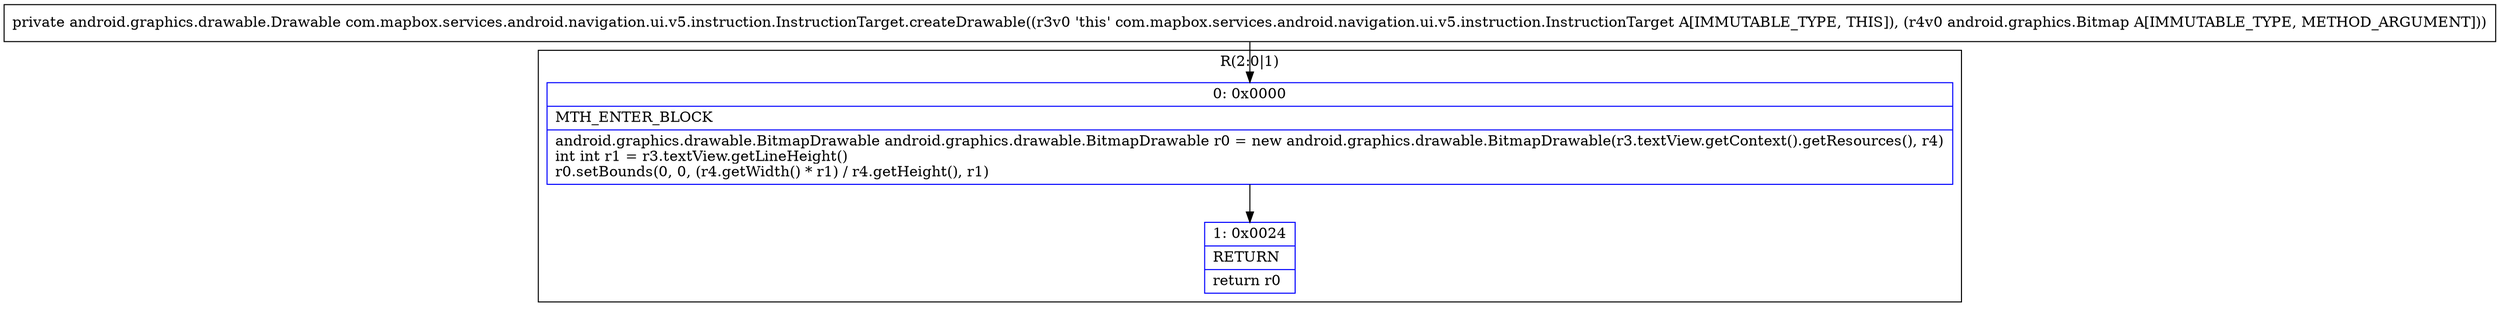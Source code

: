 digraph "CFG forcom.mapbox.services.android.navigation.ui.v5.instruction.InstructionTarget.createDrawable(Landroid\/graphics\/Bitmap;)Landroid\/graphics\/drawable\/Drawable;" {
subgraph cluster_Region_858582472 {
label = "R(2:0|1)";
node [shape=record,color=blue];
Node_0 [shape=record,label="{0\:\ 0x0000|MTH_ENTER_BLOCK\l|android.graphics.drawable.BitmapDrawable android.graphics.drawable.BitmapDrawable r0 = new android.graphics.drawable.BitmapDrawable(r3.textView.getContext().getResources(), r4)\lint int r1 = r3.textView.getLineHeight()\lr0.setBounds(0, 0, (r4.getWidth() * r1) \/ r4.getHeight(), r1)\l}"];
Node_1 [shape=record,label="{1\:\ 0x0024|RETURN\l|return r0\l}"];
}
MethodNode[shape=record,label="{private android.graphics.drawable.Drawable com.mapbox.services.android.navigation.ui.v5.instruction.InstructionTarget.createDrawable((r3v0 'this' com.mapbox.services.android.navigation.ui.v5.instruction.InstructionTarget A[IMMUTABLE_TYPE, THIS]), (r4v0 android.graphics.Bitmap A[IMMUTABLE_TYPE, METHOD_ARGUMENT])) }"];
MethodNode -> Node_0;
Node_0 -> Node_1;
}

